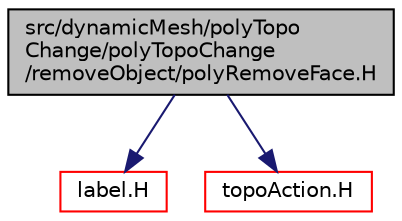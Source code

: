 digraph "src/dynamicMesh/polyTopoChange/polyTopoChange/removeObject/polyRemoveFace.H"
{
  bgcolor="transparent";
  edge [fontname="Helvetica",fontsize="10",labelfontname="Helvetica",labelfontsize="10"];
  node [fontname="Helvetica",fontsize="10",shape=record];
  Node0 [label="src/dynamicMesh/polyTopo\lChange/polyTopoChange\l/removeObject/polyRemoveFace.H",height=0.2,width=0.4,color="black", fillcolor="grey75", style="filled", fontcolor="black"];
  Node0 -> Node1 [color="midnightblue",fontsize="10",style="solid",fontname="Helvetica"];
  Node1 [label="label.H",height=0.2,width=0.4,color="red",URL="$a13142.html"];
  Node0 -> Node22 [color="midnightblue",fontsize="10",style="solid",fontname="Helvetica"];
  Node22 [label="topoAction.H",height=0.2,width=0.4,color="red",URL="$a00851.html"];
}
